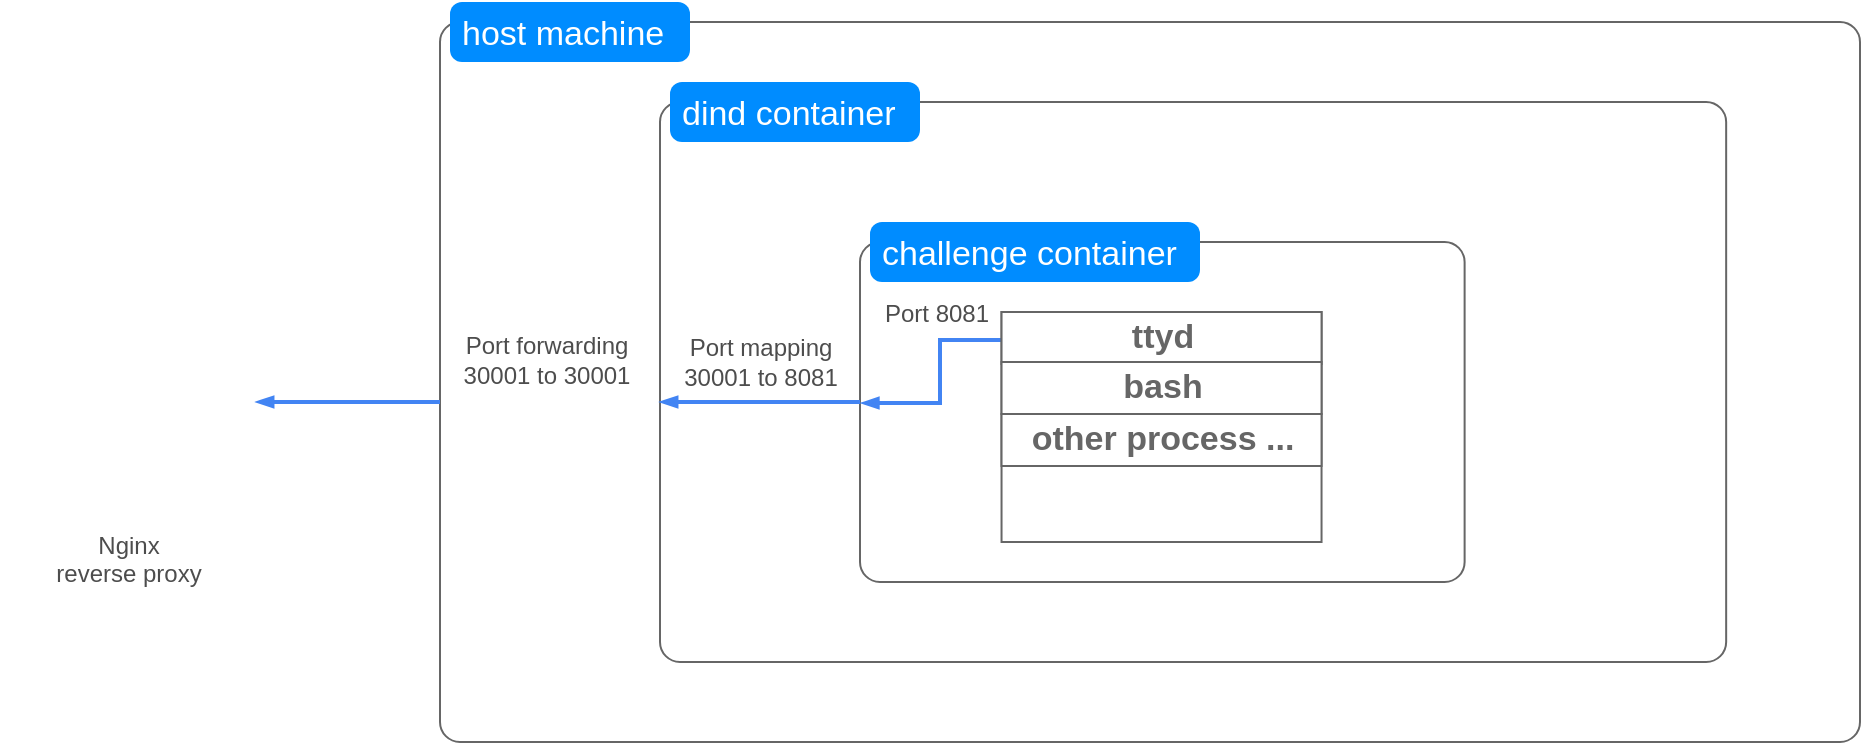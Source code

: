 <mxfile version="12.8.2" type="device"><diagram id="Ht1M8jgEwFfnCIfOTk4-" name="Page-1"><mxGraphModel dx="970" dy="549" grid="1" gridSize="10" guides="1" tooltips="1" connect="1" arrows="1" fold="1" page="1" pageScale="1" pageWidth="1169" pageHeight="827" math="0" shadow="0"><root><mxCell id="0"/><mxCell id="1" parent="0"/><mxCell id="nj0Fiq-_ryeiD3DSruWK-33" value="" style="shape=mxgraph.mockup.containers.marginRect;rectMarginTop=10;strokeColor=#666666;strokeWidth=1;dashed=0;rounded=1;arcSize=5;recursiveResize=0;" vertex="1" parent="1"><mxGeometry x="330" y="130" width="710" height="370" as="geometry"/></mxCell><mxCell id="nj0Fiq-_ryeiD3DSruWK-34" value="host machine" style="shape=rect;strokeColor=none;fillColor=#008cff;strokeWidth=1;dashed=0;rounded=1;arcSize=20;fontColor=#ffffff;fontSize=17;spacing=2;spacingTop=-2;align=left;autosize=1;spacingLeft=4;resizeWidth=0;resizeHeight=0;perimeter=none;" vertex="1" parent="nj0Fiq-_ryeiD3DSruWK-33"><mxGeometry x="5" width="120" height="30" as="geometry"/></mxCell><mxCell id="nj0Fiq-_ryeiD3DSruWK-45" value="Port forwarding&lt;br&gt;30001 to 30001" style="text;html=1;align=center;verticalAlign=middle;resizable=0;points=[];labelBackgroundColor=#ffffff;fontColor=#4D4D4D;" vertex="1" connectable="0" parent="nj0Fiq-_ryeiD3DSruWK-33"><mxGeometry x="64.999" y="192.996" as="geometry"><mxPoint x="-12.03" y="-14.12" as="offset"/></mxGeometry></mxCell><mxCell id="nj0Fiq-_ryeiD3DSruWK-1" value="" style="shape=mxgraph.mockup.containers.marginRect;rectMarginTop=10;strokeColor=#666666;strokeWidth=1;dashed=0;rounded=1;arcSize=5;recursiveResize=0;" vertex="1" parent="1"><mxGeometry x="440" y="170" width="533.08" height="290" as="geometry"/></mxCell><mxCell id="nj0Fiq-_ryeiD3DSruWK-2" value="dind container" style="shape=rect;strokeColor=none;fillColor=#008cff;strokeWidth=1;dashed=0;rounded=1;arcSize=20;fontColor=#ffffff;fontSize=17;spacing=2;spacingTop=-2;align=left;autosize=1;spacingLeft=4;resizeWidth=0;resizeHeight=0;perimeter=none;" vertex="1" parent="nj0Fiq-_ryeiD3DSruWK-1"><mxGeometry x="5" width="125" height="30" as="geometry"/></mxCell><mxCell id="nj0Fiq-_ryeiD3DSruWK-3" value="" style="shape=mxgraph.mockup.containers.marginRect;rectMarginTop=10;strokeColor=#666666;strokeWidth=1;dashed=0;rounded=1;arcSize=5;recursiveResize=0;" vertex="1" parent="nj0Fiq-_ryeiD3DSruWK-1"><mxGeometry x="100" y="70" width="302.31" height="180" as="geometry"/></mxCell><mxCell id="nj0Fiq-_ryeiD3DSruWK-4" value="challenge container" style="shape=rect;strokeColor=none;fillColor=#008cff;strokeWidth=1;dashed=0;rounded=1;arcSize=20;fontColor=#ffffff;fontSize=17;spacing=2;spacingTop=-2;align=left;autosize=1;spacingLeft=4;resizeWidth=0;resizeHeight=0;perimeter=none;" vertex="1" parent="nj0Fiq-_ryeiD3DSruWK-3"><mxGeometry x="5" width="165" height="30" as="geometry"/></mxCell><mxCell id="nj0Fiq-_ryeiD3DSruWK-15" value="" style="edgeStyle=orthogonalEdgeStyle;fontSize=12;html=1;endArrow=blockThin;endFill=1;rounded=0;strokeWidth=2;endSize=4;startSize=4;dashed=0;strokeColor=#4284F3;exitX=0;exitY=0.538;exitDx=0;exitDy=0;exitPerimeter=0;entryX=0.002;entryY=0.503;entryDx=0;entryDy=0;entryPerimeter=0;" edge="1" parent="nj0Fiq-_ryeiD3DSruWK-3" source="nj0Fiq-_ryeiD3DSruWK-6" target="nj0Fiq-_ryeiD3DSruWK-3"><mxGeometry width="100" relative="1" as="geometry"><mxPoint x="60" y="260" as="sourcePoint"/><mxPoint x="-2" y="90" as="targetPoint"/><Array as="points"><mxPoint x="40" y="59"/><mxPoint x="40" y="91"/></Array></mxGeometry></mxCell><mxCell id="nj0Fiq-_ryeiD3DSruWK-5" value="" style="strokeWidth=1;shadow=0;dashed=0;align=center;html=1;shape=mxgraph.mockup.containers.rrect;rSize=0;strokeColor=#666666;" vertex="1" parent="nj0Fiq-_ryeiD3DSruWK-3"><mxGeometry x="70.77" y="45" width="160" height="115" as="geometry"/></mxCell><mxCell id="nj0Fiq-_ryeiD3DSruWK-6" value="ttyd" style="strokeColor=inherit;fillColor=inherit;gradientColor=inherit;strokeWidth=1;shadow=0;dashed=0;align=center;html=1;shape=mxgraph.mockup.containers.rrect;rSize=0;fontSize=17;fontColor=#666666;fontStyle=1;resizeWidth=1;" vertex="1" parent="nj0Fiq-_ryeiD3DSruWK-5"><mxGeometry width="160" height="26" relative="1" as="geometry"/></mxCell><mxCell id="nj0Fiq-_ryeiD3DSruWK-11" value="bash" style="strokeColor=inherit;fillColor=inherit;gradientColor=inherit;strokeWidth=1;shadow=0;dashed=0;align=center;html=1;shape=mxgraph.mockup.containers.rrect;rSize=0;fontSize=17;fontColor=#666666;fontStyle=1;resizeWidth=1;" vertex="1" parent="nj0Fiq-_ryeiD3DSruWK-5"><mxGeometry y="25" width="160" height="26" as="geometry"/></mxCell><mxCell id="nj0Fiq-_ryeiD3DSruWK-12" value="other process ..." style="strokeColor=inherit;fillColor=inherit;gradientColor=inherit;strokeWidth=1;shadow=0;dashed=0;align=center;html=1;shape=mxgraph.mockup.containers.rrect;rSize=0;fontSize=17;fontColor=#666666;fontStyle=1;resizeWidth=1;" vertex="1" parent="nj0Fiq-_ryeiD3DSruWK-5"><mxGeometry y="51" width="160" height="26" as="geometry"/></mxCell><mxCell id="nj0Fiq-_ryeiD3DSruWK-32" value="Port 8081" style="text;html=1;align=center;verticalAlign=middle;resizable=0;points=[];labelBackgroundColor=#ffffff;fontColor=#4D4D4D;" vertex="1" connectable="0" parent="nj0Fiq-_ryeiD3DSruWK-3"><mxGeometry x="49.999" y="59.996" as="geometry"><mxPoint x="-12.03" y="-14.12" as="offset"/></mxGeometry></mxCell><mxCell id="nj0Fiq-_ryeiD3DSruWK-16" value="" style="edgeStyle=orthogonalEdgeStyle;fontSize=12;html=1;endArrow=blockThin;endFill=1;rounded=0;strokeWidth=2;endSize=4;startSize=4;dashed=0;strokeColor=#4284F3;exitX=0;exitY=0.538;exitDx=0;exitDy=0;exitPerimeter=0;" edge="1" parent="nj0Fiq-_ryeiD3DSruWK-1"><mxGeometry width="100" relative="1" as="geometry"><mxPoint x="100" y="159.998" as="sourcePoint"/><mxPoint y="160" as="targetPoint"/><Array as="points"><mxPoint x="100" y="160"/></Array></mxGeometry></mxCell><mxCell id="nj0Fiq-_ryeiD3DSruWK-31" value="Port mapping&lt;br&gt;30001 to 8081" style="text;html=1;align=center;verticalAlign=middle;resizable=0;points=[];labelBackgroundColor=#ffffff;fontColor=#4D4D4D;" vertex="1" connectable="0" parent="nj0Fiq-_ryeiD3DSruWK-1"><mxGeometry x="61.999" y="153.996" as="geometry"><mxPoint x="-12.03" y="-14.12" as="offset"/></mxGeometry></mxCell><mxCell id="nj0Fiq-_ryeiD3DSruWK-28" value="Nginx&lt;br&gt;reverse proxy" style="shape=image;html=1;verticalAlign=top;verticalLabelPosition=bottom;labelBackgroundColor=#ffffff;imageAspect=0;aspect=fixed;image=https://cdn4.iconfinder.com/data/icons/logos-brands-5/24/nginx-128.png;fontColor=#4D4D4D;" vertex="1" parent="1"><mxGeometry x="110" y="260" width="128" height="128" as="geometry"/></mxCell><mxCell id="nj0Fiq-_ryeiD3DSruWK-29" value="" style="edgeStyle=orthogonalEdgeStyle;fontSize=12;html=1;endArrow=blockThin;endFill=1;rounded=0;strokeWidth=2;endSize=4;startSize=4;dashed=0;strokeColor=#4284F3;" edge="1" parent="1" source="nj0Fiq-_ryeiD3DSruWK-1" target="nj0Fiq-_ryeiD3DSruWK-33"><mxGeometry width="100" relative="1" as="geometry"><mxPoint x="439.5" y="329.588" as="sourcePoint"/><mxPoint x="280" y="332" as="targetPoint"/><Array as="points"><mxPoint x="330" y="331"/><mxPoint x="330" y="331"/></Array></mxGeometry></mxCell><mxCell id="nj0Fiq-_ryeiD3DSruWK-46" value="" style="edgeStyle=orthogonalEdgeStyle;fontSize=12;html=1;endArrow=blockThin;endFill=1;rounded=0;strokeWidth=2;endSize=4;startSize=4;dashed=0;strokeColor=#4284F3;" edge="1" parent="1" target="nj0Fiq-_ryeiD3DSruWK-28"><mxGeometry width="100" relative="1" as="geometry"><mxPoint x="330" y="330" as="sourcePoint"/><mxPoint x="220" y="330.0" as="targetPoint"/><Array as="points"><mxPoint x="240" y="330"/><mxPoint x="240" y="330"/></Array></mxGeometry></mxCell></root></mxGraphModel></diagram></mxfile>